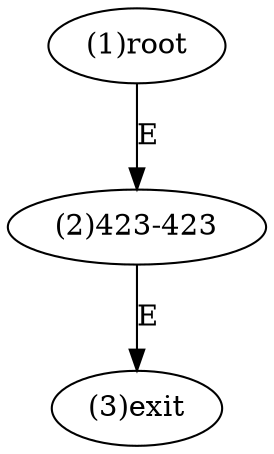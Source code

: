 digraph "" { 
1[ label="(1)root"];
2[ label="(2)423-423"];
3[ label="(3)exit"];
1->2[ label="E"];
2->3[ label="E"];
}